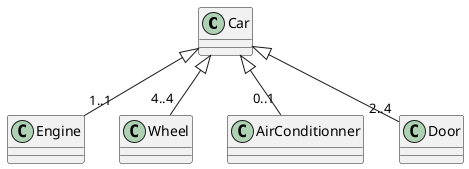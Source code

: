 @startuml

class Car{}
class Engine{}
class Wheel{}
class AirConditionner{}

Car <|-- "1..1" Engine
Car <|-- "4..4" Wheel
Car <|-- "2..4" Door
Car <|-- "0..1" AirConditionner

@enduml